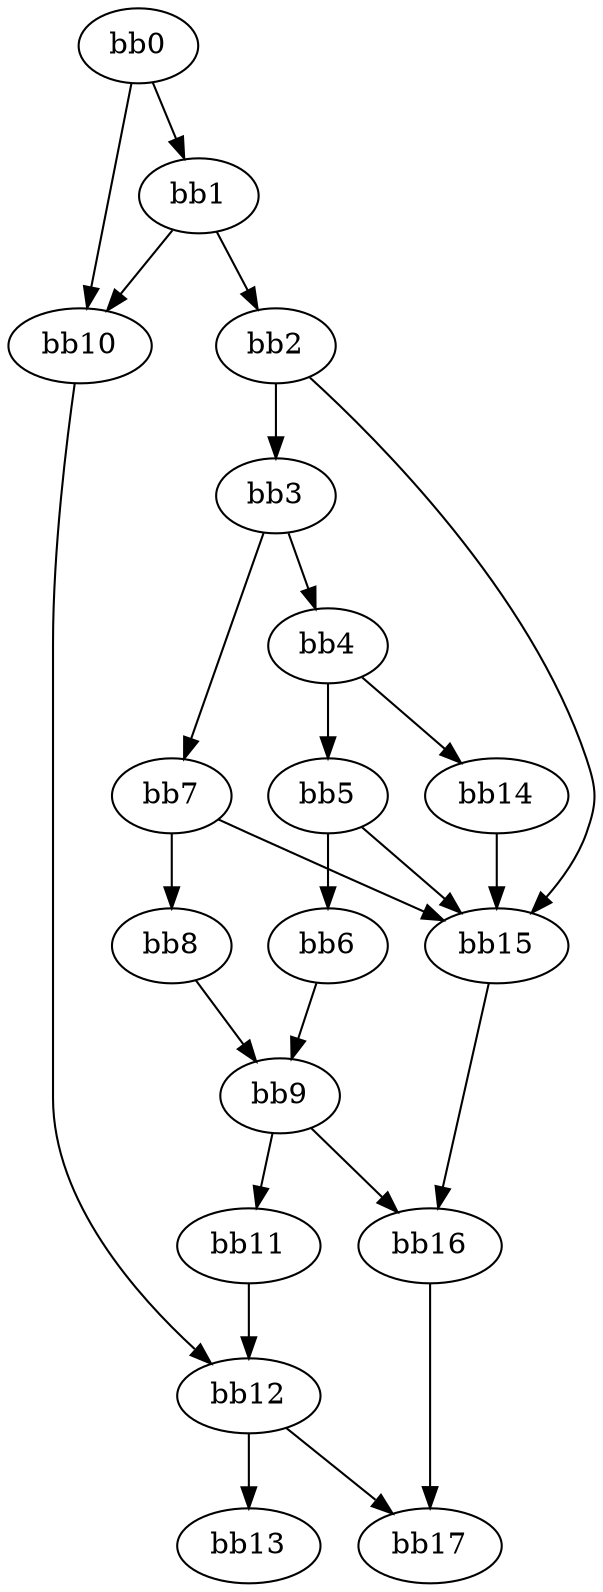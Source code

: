 digraph {
    0 [ label = "bb0\l" ]
    1 [ label = "bb1\l" ]
    2 [ label = "bb2\l" ]
    3 [ label = "bb3\l" ]
    4 [ label = "bb4\l" ]
    5 [ label = "bb5\l" ]
    6 [ label = "bb6\l" ]
    7 [ label = "bb7\l" ]
    8 [ label = "bb8\l" ]
    9 [ label = "bb9\l" ]
    10 [ label = "bb10\l" ]
    11 [ label = "bb11\l" ]
    12 [ label = "bb12\l" ]
    13 [ label = "bb13\l" ]
    14 [ label = "bb14\l" ]
    15 [ label = "bb15\l" ]
    16 [ label = "bb16\l" ]
    17 [ label = "bb17\l" ]
    0 -> 1 [ ]
    0 -> 10 [ ]
    1 -> 2 [ ]
    1 -> 10 [ ]
    2 -> 3 [ ]
    2 -> 15 [ ]
    3 -> 4 [ ]
    3 -> 7 [ ]
    4 -> 5 [ ]
    4 -> 14 [ ]
    5 -> 6 [ ]
    5 -> 15 [ ]
    6 -> 9 [ ]
    7 -> 8 [ ]
    7 -> 15 [ ]
    8 -> 9 [ ]
    9 -> 11 [ ]
    9 -> 16 [ ]
    10 -> 12 [ ]
    11 -> 12 [ ]
    12 -> 13 [ ]
    12 -> 17 [ ]
    14 -> 15 [ ]
    15 -> 16 [ ]
    16 -> 17 [ ]
}

